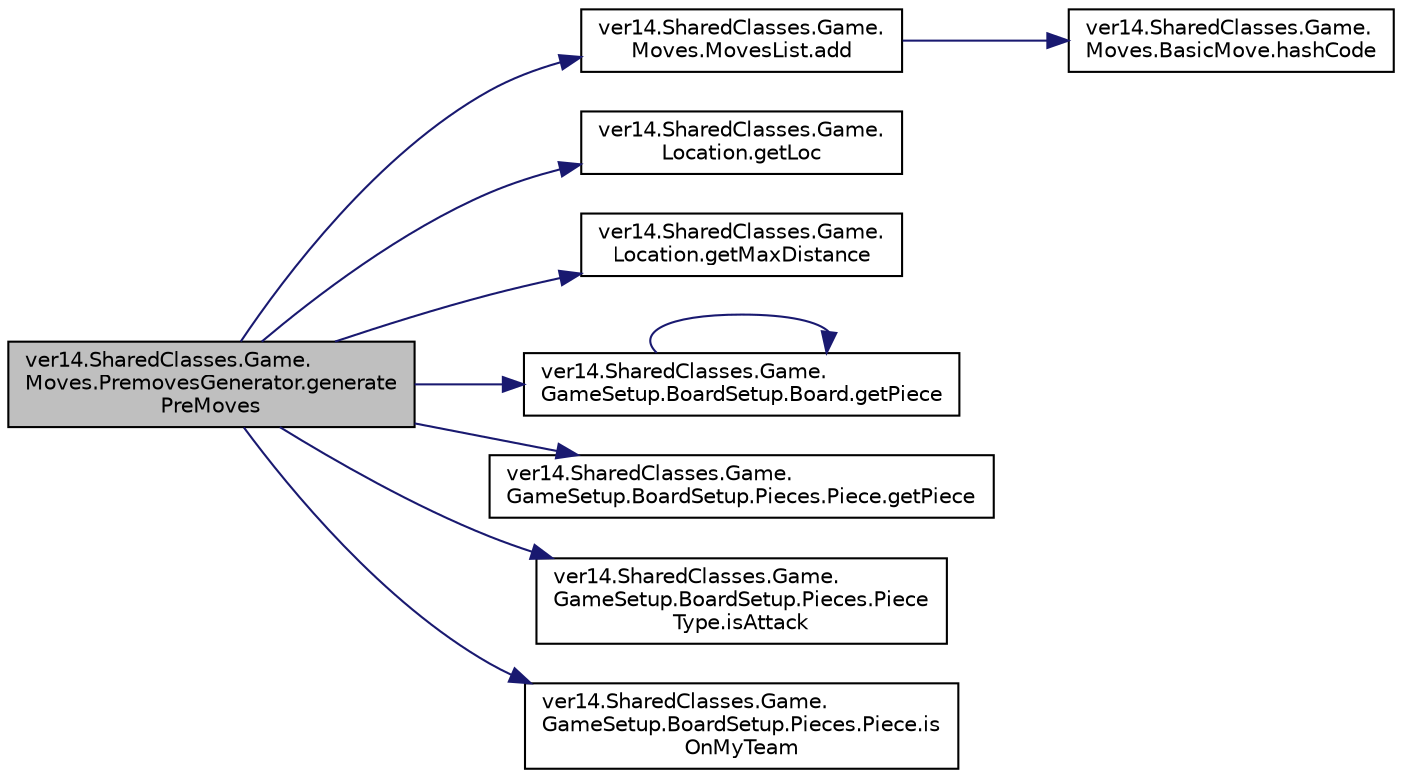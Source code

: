 digraph "ver14.SharedClasses.Game.Moves.PremovesGenerator.generatePreMoves"
{
 // LATEX_PDF_SIZE
  edge [fontname="Helvetica",fontsize="10",labelfontname="Helvetica",labelfontsize="10"];
  node [fontname="Helvetica",fontsize="10",shape=record];
  rankdir="LR";
  Node1 [label="ver14.SharedClasses.Game.\lMoves.PremovesGenerator.generate\lPreMoves",height=0.2,width=0.4,color="black", fillcolor="grey75", style="filled", fontcolor="black",tooltip=" "];
  Node1 -> Node2 [color="midnightblue",fontsize="10",style="solid",fontname="Helvetica"];
  Node2 [label="ver14.SharedClasses.Game.\lMoves.MovesList.add",height=0.2,width=0.4,color="black", fillcolor="white", style="filled",URL="$classver14_1_1_shared_classes_1_1_game_1_1_moves_1_1_moves_list.html#a176317db30c97e8816d1679272ea8062",tooltip=" "];
  Node2 -> Node3 [color="midnightblue",fontsize="10",style="solid",fontname="Helvetica"];
  Node3 [label="ver14.SharedClasses.Game.\lMoves.BasicMove.hashCode",height=0.2,width=0.4,color="black", fillcolor="white", style="filled",URL="$classver14_1_1_shared_classes_1_1_game_1_1_moves_1_1_basic_move.html#ab55d5f7eccd3e071067e6641d8f6c19b",tooltip=" "];
  Node1 -> Node4 [color="midnightblue",fontsize="10",style="solid",fontname="Helvetica"];
  Node4 [label="ver14.SharedClasses.Game.\lLocation.getLoc",height=0.2,width=0.4,color="black", fillcolor="white", style="filled",URL="$enumver14_1_1_shared_classes_1_1_game_1_1_location.html#a16a44b039ede88abddd2d8504f83796c",tooltip=" "];
  Node1 -> Node5 [color="midnightblue",fontsize="10",style="solid",fontname="Helvetica"];
  Node5 [label="ver14.SharedClasses.Game.\lLocation.getMaxDistance",height=0.2,width=0.4,color="black", fillcolor="white", style="filled",URL="$enumver14_1_1_shared_classes_1_1_game_1_1_location.html#af3786e35b6788a71f7f2982ebbf6cb0d",tooltip=" "];
  Node1 -> Node6 [color="midnightblue",fontsize="10",style="solid",fontname="Helvetica"];
  Node6 [label="ver14.SharedClasses.Game.\lGameSetup.BoardSetup.Board.getPiece",height=0.2,width=0.4,color="black", fillcolor="white", style="filled",URL="$classver14_1_1_shared_classes_1_1_game_1_1_game_setup_1_1_board_setup_1_1_board.html#ae3c33f9cc41e101e29fd806dde12c3f2",tooltip=" "];
  Node6 -> Node6 [color="midnightblue",fontsize="10",style="solid",fontname="Helvetica"];
  Node1 -> Node7 [color="midnightblue",fontsize="10",style="solid",fontname="Helvetica"];
  Node7 [label="ver14.SharedClasses.Game.\lGameSetup.BoardSetup.Pieces.Piece.getPiece",height=0.2,width=0.4,color="black", fillcolor="white", style="filled",URL="$enumver14_1_1_shared_classes_1_1_game_1_1_game_setup_1_1_board_setup_1_1_pieces_1_1_piece.html#ae87e2dda4432660495d947b9ab2b567b",tooltip=" "];
  Node1 -> Node8 [color="midnightblue",fontsize="10",style="solid",fontname="Helvetica"];
  Node8 [label="ver14.SharedClasses.Game.\lGameSetup.BoardSetup.Pieces.Piece\lType.isAttack",height=0.2,width=0.4,color="black", fillcolor="white", style="filled",URL="$enumver14_1_1_shared_classes_1_1_game_1_1_game_setup_1_1_board_setup_1_1_pieces_1_1_piece_type.html#a9c9d97db6c3ea4940e4f58ed1a309b62",tooltip=" "];
  Node1 -> Node9 [color="midnightblue",fontsize="10",style="solid",fontname="Helvetica"];
  Node9 [label="ver14.SharedClasses.Game.\lGameSetup.BoardSetup.Pieces.Piece.is\lOnMyTeam",height=0.2,width=0.4,color="black", fillcolor="white", style="filled",URL="$enumver14_1_1_shared_classes_1_1_game_1_1_game_setup_1_1_board_setup_1_1_pieces_1_1_piece.html#ac0f76001e71e28dfe0bdd7eca3d0811b",tooltip=" "];
}
